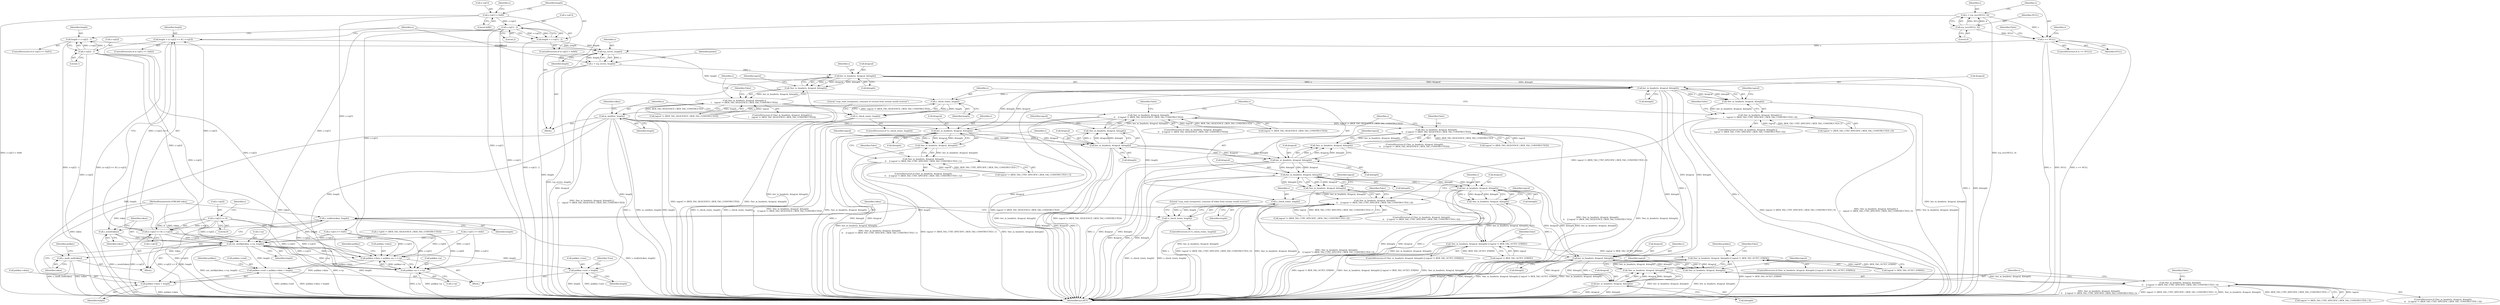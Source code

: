 digraph "0_rdesktop_4dca546d04321a610c1835010b5dad85163b65e1_2@API" {
"1000205" [label="(Call,tcp_recv(s, length))"];
"1000114" [label="(Call,s == NULL)"];
"1000108" [label="(Call,s = tcp_recv(NULL, 4))"];
"1000110" [label="(Call,tcp_recv(NULL, 4))"];
"1000149" [label="(Call,length = s->p[1] - 2)"];
"1000151" [label="(Call,s->p[1] - 2)"];
"1000142" [label="(Call,s->p[1] < 0x80)"];
"1000167" [label="(Call,length = s->p[2] - 1)"];
"1000169" [label="(Call,s->p[2] - 1)"];
"1000185" [label="(Call,length = (s->p[2] << 8) | s->p[3])"];
"1000187" [label="(Call,(s->p[2] << 8) | s->p[3])"];
"1000188" [label="(Call,s->p[2] << 8)"];
"1000203" [label="(Call,s = tcp_recv(s, length))"];
"1000215" [label="(Call,ber_in_header(s, &tagval, &length))"];
"1000214" [label="(Call,!ber_in_header(s, &tagval, &length))"];
"1000213" [label="(Call,!ber_in_header(s, &tagval, &length) ||\n\t    tagval != (BER_TAG_SEQUENCE | BER_TAG_CONSTRUCTED))"];
"1000281" [label="(Call,!ber_in_header(s, &tagval, &length)\n\t\t    || tagval != (BER_TAG_SEQUENCE | BER_TAG_CONSTRUCTED))"];
"1000297" [label="(Call,!ber_in_header(s, &tagval, &length)\n\t\t    || tagval != (BER_TAG_SEQUENCE | BER_TAG_CONSTRUCTED))"];
"1000231" [label="(Call,ber_in_header(s, &tagval, &length))"];
"1000230" [label="(Call,!ber_in_header(s, &tagval, &length))"];
"1000229" [label="(Call,!ber_in_header(s, &tagval, &length) ||\n \t    tagval != (BER_TAG_CTXT_SPECIFIC | BER_TAG_CONSTRUCTED | 0))"];
"1000313" [label="(Call,!ber_in_header(s, &tagval, &length)\n\t\t    || tagval != (BER_TAG_CTXT_SPECIFIC | BER_TAG_CONSTRUCTED | 0))"];
"1000248" [label="(Call,s_check_rem(s, length))"];
"1000247" [label="(Call,!s_check_rem(s, length))"];
"1000256" [label="(Call,in_uint8s(s, length))"];
"1000265" [label="(Call,ber_in_header(s, &tagval, &length))"];
"1000264" [label="(Call,!ber_in_header(s, &tagval, &length))"];
"1000263" [label="(Call,!ber_in_header(s, &tagval, &length)\n\t\t    || tagval != (BER_TAG_CTXT_SPECIFIC | BER_TAG_CONSTRUCTED | 1))"];
"1000283" [label="(Call,ber_in_header(s, &tagval, &length))"];
"1000282" [label="(Call,!ber_in_header(s, &tagval, &length))"];
"1000299" [label="(Call,ber_in_header(s, &tagval, &length))"];
"1000298" [label="(Call,!ber_in_header(s, &tagval, &length))"];
"1000315" [label="(Call,ber_in_header(s, &tagval, &length))"];
"1000314" [label="(Call,!ber_in_header(s, &tagval, &length))"];
"1000333" [label="(Call,ber_in_header(s, &tagval, &length))"];
"1000332" [label="(Call,!ber_in_header(s, &tagval, &length))"];
"1000331" [label="(Call,!ber_in_header(s, &tagval, &length) || tagval != BER_TAG_OCTET_STRING)"];
"1000389" [label="(Call,!ber_in_header(s, &tagval, &length) || tagval != BER_TAG_OCTET_STRING)"];
"1000346" [label="(Call,s_check_rem(s, length))"];
"1000345" [label="(Call,!s_check_rem(s, length))"];
"1000354" [label="(Call,s_realloc(token, length))"];
"1000357" [label="(Call,s_reset(token))"];
"1000359" [label="(Call,out_uint8p(token, s->p, length))"];
"1000365" [label="(Call,s_mark_end(token))"];
"1000402" [label="(Call,pubkey->data = pubkey->p = s->p)"];
"1000413" [label="(Call,pubkey->end = pubkey->data + length)"];
"1000417" [label="(Call,pubkey->data + length)"];
"1000406" [label="(Call,pubkey->p = s->p)"];
"1000422" [label="(Call,pubkey->size = length)"];
"1000373" [label="(Call,ber_in_header(s, &tagval, &length))"];
"1000372" [label="(Call,!ber_in_header(s, &tagval, &length))"];
"1000371" [label="(Call,!ber_in_header(s, &tagval, &length)\n\t\t    || tagval != (BER_TAG_CTXT_SPECIFIC | BER_TAG_CONSTRUCTED | 3))"];
"1000391" [label="(Call,ber_in_header(s, &tagval, &length))"];
"1000390" [label="(Call,!ber_in_header(s, &tagval, &length))"];
"1000123" [label="(Identifier,s)"];
"1000167" [label="(Call,length = s->p[2] - 1)"];
"1000169" [label="(Call,s->p[2] - 1)"];
"1000168" [label="(Identifier,length)"];
"1000213" [label="(Call,!ber_in_header(s, &tagval, &length) ||\n\t    tagval != (BER_TAG_SEQUENCE | BER_TAG_CONSTRUCTED))"];
"1000159" [label="(ControlStructure,if (s->p[1] == 0x81))"];
"1000141" [label="(ControlStructure,if (s->p[1] < 0x80))"];
"1000143" [label="(Call,s->p[1])"];
"1000296" [label="(ControlStructure,if (!ber_in_header(s, &tagval, &length)\n\t\t    || tagval != (BER_TAG_SEQUENCE | BER_TAG_CONSTRUCTED)))"];
"1000343" [label="(Identifier,False)"];
"1000150" [label="(Identifier,length)"];
"1000101" [label="(MethodParameterIn,STREAM token)"];
"1000340" [label="(Identifier,tagval)"];
"1000366" [label="(Identifier,token)"];
"1000311" [label="(Identifier,False)"];
"1000272" [label="(Identifier,tagval)"];
"1000404" [label="(Identifier,pubkey)"];
"1000410" [label="(Call,s->p)"];
"1000206" [label="(Identifier,s)"];
"1000187" [label="(Call,(s->p[2] << 8) | s->p[3])"];
"1000345" [label="(Call,!s_check_rem(s, length))"];
"1000110" [label="(Call,tcp_recv(NULL, 4))"];
"1000417" [label="(Call,pubkey->data + length)"];
"1000319" [label="(Call,&length)"];
"1000230" [label="(Call,!ber_in_header(s, &tagval, &length))"];
"1000212" [label="(ControlStructure,if (!ber_in_header(s, &tagval, &length) ||\n\t    tagval != (BER_TAG_SEQUENCE | BER_TAG_CONSTRUCTED)))"];
"1000185" [label="(Call,length = (s->p[2] << 8) | s->p[3])"];
"1000330" [label="(ControlStructure,if (!ber_in_header(s, &tagval, &length) || tagval != BER_TAG_OCTET_STRING))"];
"1000351" [label="(Literal,\"cssp_read_tsrequest(), consume of token from stream would overrun\")"];
"1000157" [label="(Literal,2)"];
"1000407" [label="(Call,pubkey->p)"];
"1000287" [label="(Call,&length)"];
"1000334" [label="(Identifier,s)"];
"1000371" [label="(Call,!ber_in_header(s, &tagval, &length)\n\t\t    || tagval != (BER_TAG_CTXT_SPECIFIC | BER_TAG_CONSTRUCTED | 3))"];
"1000406" [label="(Call,pubkey->p = s->p)"];
"1000348" [label="(Identifier,length)"];
"1000317" [label="(Call,&tagval)"];
"1000178" [label="(Call,s->p[1] == 0x82)"];
"1000373" [label="(Call,ber_in_header(s, &tagval, &length))"];
"1000335" [label="(Call,&tagval)"];
"1000263" [label="(Call,!ber_in_header(s, &tagval, &length)\n\t\t    || tagval != (BER_TAG_CTXT_SPECIFIC | BER_TAG_CONSTRUCTED | 1))"];
"1000207" [label="(Identifier,length)"];
"1000281" [label="(Call,!ber_in_header(s, &tagval, &length)\n\t\t    || tagval != (BER_TAG_SEQUENCE | BER_TAG_CONSTRUCTED))"];
"1000280" [label="(ControlStructure,if (!ber_in_header(s, &tagval, &length)\n\t\t    || tagval != (BER_TAG_SEQUENCE | BER_TAG_CONSTRUCTED)))"];
"1000306" [label="(Identifier,tagval)"];
"1000393" [label="(Call,&tagval)"];
"1000413" [label="(Call,pubkey->end = pubkey->data + length)"];
"1000395" [label="(Call,&length)"];
"1000391" [label="(Call,ber_in_header(s, &tagval, &length))"];
"1000221" [label="(Call,tagval != (BER_TAG_SEQUENCE | BER_TAG_CONSTRUCTED))"];
"1000298" [label="(Call,!ber_in_header(s, &tagval, &length))"];
"1000285" [label="(Call,&tagval)"];
"1000175" [label="(Literal,1)"];
"1000120" [label="(Call,s->p[0] != (BER_TAG_SEQUENCE | BER_TAG_CONSTRUCTED))"];
"1000337" [label="(Call,&length)"];
"1000357" [label="(Call,s_reset(token))"];
"1000194" [label="(Literal,8)"];
"1000163" [label="(Identifier,s)"];
"1000231" [label="(Call,ber_in_header(s, &tagval, &length))"];
"1000322" [label="(Identifier,tagval)"];
"1000426" [label="(Identifier,length)"];
"1000217" [label="(Call,&tagval)"];
"1000247" [label="(Call,!s_check_rem(s, length))"];
"1000402" [label="(Call,pubkey->data = pubkey->p = s->p)"];
"1000339" [label="(Call,tagval != BER_TAG_OCTET_STRING)"];
"1000421" [label="(Identifier,length)"];
"1000250" [label="(Identifier,length)"];
"1000354" [label="(Call,s_realloc(token, length))"];
"1000271" [label="(Call,tagval != (BER_TAG_CTXT_SPECIFIC | BER_TAG_CONSTRUCTED | 1))"];
"1000299" [label="(Call,ber_in_header(s, &tagval, &length))"];
"1000265" [label="(Call,ber_in_header(s, &tagval, &length))"];
"1000415" [label="(Identifier,pubkey)"];
"1000316" [label="(Identifier,s)"];
"1000305" [label="(Call,tagval != (BER_TAG_SEQUENCE | BER_TAG_CONSTRUCTED))"];
"1000229" [label="(Call,!ber_in_header(s, &tagval, &length) ||\n \t    tagval != (BER_TAG_CTXT_SPECIFIC | BER_TAG_CONSTRUCTED | 0))"];
"1000403" [label="(Call,pubkey->data)"];
"1000398" [label="(Identifier,tagval)"];
"1000186" [label="(Identifier,length)"];
"1000215" [label="(Call,ber_in_header(s, &tagval, &length))"];
"1000248" [label="(Call,s_check_rem(s, length))"];
"1000314" [label="(Call,!ber_in_header(s, &tagval, &length))"];
"1000108" [label="(Call,s = tcp_recv(NULL, 4))"];
"1000295" [label="(Identifier,False)"];
"1000148" [label="(Literal,0x80)"];
"1000344" [label="(ControlStructure,if (!s_check_rem(s, length)))"];
"1000232" [label="(Identifier,s)"];
"1000370" [label="(ControlStructure,if (!ber_in_header(s, &tagval, &length)\n\t\t    || tagval != (BER_TAG_CTXT_SPECIFIC | BER_TAG_CONSTRUCTED | 3)))"];
"1000266" [label="(Identifier,s)"];
"1000267" [label="(Call,&tagval)"];
"1000261" [label="(Block,)"];
"1000346" [label="(Call,s_check_rem(s, length))"];
"1000356" [label="(Identifier,length)"];
"1000269" [label="(Call,&length)"];
"1000233" [label="(Call,&tagval)"];
"1000103" [label="(Block,)"];
"1000151" [label="(Call,s->p[1] - 2)"];
"1000237" [label="(Call,tagval != (BER_TAG_CTXT_SPECIFIC | BER_TAG_CONSTRUCTED | 0))"];
"1000423" [label="(Call,pubkey->size)"];
"1000118" [label="(Identifier,False)"];
"1000189" [label="(Call,s->p[2])"];
"1000377" [label="(Call,&length)"];
"1000374" [label="(Identifier,s)"];
"1000262" [label="(ControlStructure,if (!ber_in_header(s, &tagval, &length)\n\t\t    || tagval != (BER_TAG_CTXT_SPECIFIC | BER_TAG_CONSTRUCTED | 1)))"];
"1000257" [label="(Identifier,s)"];
"1000303" [label="(Call,&length)"];
"1000333" [label="(Call,ber_in_header(s, &tagval, &length))"];
"1000392" [label="(Identifier,s)"];
"1000418" [label="(Call,pubkey->data)"];
"1000114" [label="(Call,s == NULL)"];
"1000209" [label="(Identifier,packet)"];
"1000359" [label="(Call,out_uint8p(token, s->p, length))"];
"1000109" [label="(Identifier,s)"];
"1000113" [label="(ControlStructure,if (s == NULL))"];
"1000177" [label="(ControlStructure,if (s->p[1] == 0x82))"];
"1000390" [label="(Call,!ber_in_header(s, &tagval, &length))"];
"1000365" [label="(Call,s_mark_end(token))"];
"1000347" [label="(Identifier,s)"];
"1000379" [label="(Call,tagval != (BER_TAG_CTXT_SPECIFIC | BER_TAG_CONSTRUCTED | 3))"];
"1000246" [label="(ControlStructure,if (!s_check_rem(s, length)))"];
"1000422" [label="(Call,pubkey->size = length)"];
"1000372" [label="(Call,!ber_in_header(s, &tagval, &length))"];
"1000388" [label="(ControlStructure,if (!ber_in_header(s, &tagval, &length) || tagval != BER_TAG_OCTET_STRING))"];
"1000253" [label="(Literal,\"cssp_read_tsrequest(), consume of version from stream would overrun\")"];
"1000238" [label="(Identifier,tagval)"];
"1000170" [label="(Call,s->p[2])"];
"1000290" [label="(Identifier,tagval)"];
"1000429" [label="(MethodReturn,RET)"];
"1000264" [label="(Call,!ber_in_header(s, &tagval, &length))"];
"1000297" [label="(Call,!ber_in_header(s, &tagval, &length)\n\t\t    || tagval != (BER_TAG_SEQUENCE | BER_TAG_CONSTRUCTED))"];
"1000112" [label="(Literal,4)"];
"1000205" [label="(Call,tcp_recv(s, length))"];
"1000116" [label="(Identifier,NULL)"];
"1000380" [label="(Identifier,tagval)"];
"1000360" [label="(Identifier,token)"];
"1000204" [label="(Identifier,s)"];
"1000361" [label="(Call,s->p)"];
"1000249" [label="(Identifier,s)"];
"1000235" [label="(Call,&length)"];
"1000401" [label="(Identifier,False)"];
"1000289" [label="(Call,tagval != (BER_TAG_SEQUENCE | BER_TAG_CONSTRUCTED))"];
"1000389" [label="(Call,!ber_in_header(s, &tagval, &length) || tagval != BER_TAG_OCTET_STRING)"];
"1000315" [label="(Call,ber_in_header(s, &tagval, &length))"];
"1000284" [label="(Identifier,s)"];
"1000256" [label="(Call,in_uint8s(s, length))"];
"1000111" [label="(Identifier,NULL)"];
"1000301" [label="(Call,&tagval)"];
"1000203" [label="(Call,s = tcp_recv(s, length))"];
"1000219" [label="(Call,&length)"];
"1000283" [label="(Call,ber_in_header(s, &tagval, &length))"];
"1000332" [label="(Call,!ber_in_header(s, &tagval, &length))"];
"1000375" [label="(Call,&tagval)"];
"1000369" [label="(Block,)"];
"1000152" [label="(Call,s->p[1])"];
"1000214" [label="(Call,!ber_in_header(s, &tagval, &length))"];
"1000313" [label="(Call,!ber_in_header(s, &tagval, &length)\n\t\t    || tagval != (BER_TAG_CTXT_SPECIFIC | BER_TAG_CONSTRUCTED | 0))"];
"1000364" [label="(Identifier,length)"];
"1000115" [label="(Identifier,s)"];
"1000368" [label="(Identifier,pubkey)"];
"1000321" [label="(Call,tagval != (BER_TAG_CTXT_SPECIFIC | BER_TAG_CONSTRUCTED | 0))"];
"1000160" [label="(Call,s->p[1] == 0x81)"];
"1000195" [label="(Call,s->p[3])"];
"1000279" [label="(Identifier,False)"];
"1000358" [label="(Identifier,token)"];
"1000329" [label="(Identifier,False)"];
"1000188" [label="(Call,s->p[2] << 8)"];
"1000397" [label="(Call,tagval != BER_TAG_OCTET_STRING)"];
"1000414" [label="(Call,pubkey->end)"];
"1000222" [label="(Identifier,tagval)"];
"1000355" [label="(Identifier,token)"];
"1000282" [label="(Call,!ber_in_header(s, &tagval, &length))"];
"1000428" [label="(Identifier,True)"];
"1000228" [label="(ControlStructure,if (!ber_in_header(s, &tagval, &length) ||\n \t    tagval != (BER_TAG_CTXT_SPECIFIC | BER_TAG_CONSTRUCTED | 0)))"];
"1000258" [label="(Identifier,length)"];
"1000149" [label="(Call,length = s->p[1] - 2)"];
"1000331" [label="(Call,!ber_in_header(s, &tagval, &length) || tagval != BER_TAG_OCTET_STRING)"];
"1000387" [label="(Identifier,False)"];
"1000245" [label="(Identifier,False)"];
"1000142" [label="(Call,s->p[1] < 0x80)"];
"1000312" [label="(ControlStructure,if (!ber_in_header(s, &tagval, &length)\n\t\t    || tagval != (BER_TAG_CTXT_SPECIFIC | BER_TAG_CONSTRUCTED | 0)))"];
"1000300" [label="(Identifier,s)"];
"1000260" [label="(Identifier,token)"];
"1000424" [label="(Identifier,pubkey)"];
"1000197" [label="(Identifier,s)"];
"1000227" [label="(Identifier,False)"];
"1000216" [label="(Identifier,s)"];
"1000205" -> "1000203"  [label="AST: "];
"1000205" -> "1000207"  [label="CFG: "];
"1000206" -> "1000205"  [label="AST: "];
"1000207" -> "1000205"  [label="AST: "];
"1000203" -> "1000205"  [label="CFG: "];
"1000205" -> "1000429"  [label="DDG: length"];
"1000205" -> "1000203"  [label="DDG: s"];
"1000205" -> "1000203"  [label="DDG: length"];
"1000114" -> "1000205"  [label="DDG: s"];
"1000149" -> "1000205"  [label="DDG: length"];
"1000167" -> "1000205"  [label="DDG: length"];
"1000185" -> "1000205"  [label="DDG: length"];
"1000205" -> "1000248"  [label="DDG: length"];
"1000114" -> "1000113"  [label="AST: "];
"1000114" -> "1000116"  [label="CFG: "];
"1000115" -> "1000114"  [label="AST: "];
"1000116" -> "1000114"  [label="AST: "];
"1000118" -> "1000114"  [label="CFG: "];
"1000123" -> "1000114"  [label="CFG: "];
"1000114" -> "1000429"  [label="DDG: s == NULL"];
"1000114" -> "1000429"  [label="DDG: s"];
"1000114" -> "1000429"  [label="DDG: NULL"];
"1000108" -> "1000114"  [label="DDG: s"];
"1000110" -> "1000114"  [label="DDG: NULL"];
"1000108" -> "1000103"  [label="AST: "];
"1000108" -> "1000110"  [label="CFG: "];
"1000109" -> "1000108"  [label="AST: "];
"1000110" -> "1000108"  [label="AST: "];
"1000115" -> "1000108"  [label="CFG: "];
"1000108" -> "1000429"  [label="DDG: tcp_recv(NULL, 4)"];
"1000110" -> "1000108"  [label="DDG: NULL"];
"1000110" -> "1000108"  [label="DDG: 4"];
"1000110" -> "1000112"  [label="CFG: "];
"1000111" -> "1000110"  [label="AST: "];
"1000112" -> "1000110"  [label="AST: "];
"1000149" -> "1000141"  [label="AST: "];
"1000149" -> "1000151"  [label="CFG: "];
"1000150" -> "1000149"  [label="AST: "];
"1000151" -> "1000149"  [label="AST: "];
"1000204" -> "1000149"  [label="CFG: "];
"1000149" -> "1000429"  [label="DDG: s->p[1] - 2"];
"1000151" -> "1000149"  [label="DDG: s->p[1]"];
"1000151" -> "1000149"  [label="DDG: 2"];
"1000151" -> "1000157"  [label="CFG: "];
"1000152" -> "1000151"  [label="AST: "];
"1000157" -> "1000151"  [label="AST: "];
"1000151" -> "1000429"  [label="DDG: s->p[1]"];
"1000142" -> "1000151"  [label="DDG: s->p[1]"];
"1000151" -> "1000359"  [label="DDG: s->p[1]"];
"1000151" -> "1000402"  [label="DDG: s->p[1]"];
"1000151" -> "1000406"  [label="DDG: s->p[1]"];
"1000142" -> "1000141"  [label="AST: "];
"1000142" -> "1000148"  [label="CFG: "];
"1000143" -> "1000142"  [label="AST: "];
"1000148" -> "1000142"  [label="AST: "];
"1000150" -> "1000142"  [label="CFG: "];
"1000163" -> "1000142"  [label="CFG: "];
"1000142" -> "1000429"  [label="DDG: s->p[1] < 0x80"];
"1000142" -> "1000160"  [label="DDG: s->p[1]"];
"1000167" -> "1000159"  [label="AST: "];
"1000167" -> "1000169"  [label="CFG: "];
"1000168" -> "1000167"  [label="AST: "];
"1000169" -> "1000167"  [label="AST: "];
"1000204" -> "1000167"  [label="CFG: "];
"1000167" -> "1000429"  [label="DDG: s->p[2] - 1"];
"1000169" -> "1000167"  [label="DDG: s->p[2]"];
"1000169" -> "1000167"  [label="DDG: 1"];
"1000169" -> "1000175"  [label="CFG: "];
"1000170" -> "1000169"  [label="AST: "];
"1000175" -> "1000169"  [label="AST: "];
"1000169" -> "1000429"  [label="DDG: s->p[2]"];
"1000169" -> "1000359"  [label="DDG: s->p[2]"];
"1000169" -> "1000402"  [label="DDG: s->p[2]"];
"1000169" -> "1000406"  [label="DDG: s->p[2]"];
"1000185" -> "1000177"  [label="AST: "];
"1000185" -> "1000187"  [label="CFG: "];
"1000186" -> "1000185"  [label="AST: "];
"1000187" -> "1000185"  [label="AST: "];
"1000204" -> "1000185"  [label="CFG: "];
"1000185" -> "1000429"  [label="DDG: (s->p[2] << 8) | s->p[3]"];
"1000187" -> "1000185"  [label="DDG: s->p[2] << 8"];
"1000187" -> "1000185"  [label="DDG: s->p[3]"];
"1000187" -> "1000195"  [label="CFG: "];
"1000188" -> "1000187"  [label="AST: "];
"1000195" -> "1000187"  [label="AST: "];
"1000187" -> "1000429"  [label="DDG: s->p[2] << 8"];
"1000187" -> "1000429"  [label="DDG: s->p[3]"];
"1000188" -> "1000187"  [label="DDG: s->p[2]"];
"1000188" -> "1000187"  [label="DDG: 8"];
"1000187" -> "1000359"  [label="DDG: s->p[3]"];
"1000187" -> "1000402"  [label="DDG: s->p[3]"];
"1000187" -> "1000406"  [label="DDG: s->p[3]"];
"1000188" -> "1000194"  [label="CFG: "];
"1000189" -> "1000188"  [label="AST: "];
"1000194" -> "1000188"  [label="AST: "];
"1000197" -> "1000188"  [label="CFG: "];
"1000188" -> "1000429"  [label="DDG: s->p[2]"];
"1000188" -> "1000359"  [label="DDG: s->p[2]"];
"1000188" -> "1000402"  [label="DDG: s->p[2]"];
"1000188" -> "1000406"  [label="DDG: s->p[2]"];
"1000203" -> "1000103"  [label="AST: "];
"1000204" -> "1000203"  [label="AST: "];
"1000209" -> "1000203"  [label="CFG: "];
"1000203" -> "1000429"  [label="DDG: tcp_recv(s, length)"];
"1000203" -> "1000215"  [label="DDG: s"];
"1000215" -> "1000214"  [label="AST: "];
"1000215" -> "1000219"  [label="CFG: "];
"1000216" -> "1000215"  [label="AST: "];
"1000217" -> "1000215"  [label="AST: "];
"1000219" -> "1000215"  [label="AST: "];
"1000214" -> "1000215"  [label="CFG: "];
"1000215" -> "1000429"  [label="DDG: s"];
"1000215" -> "1000429"  [label="DDG: &length"];
"1000215" -> "1000429"  [label="DDG: &tagval"];
"1000215" -> "1000214"  [label="DDG: s"];
"1000215" -> "1000214"  [label="DDG: &tagval"];
"1000215" -> "1000214"  [label="DDG: &length"];
"1000215" -> "1000231"  [label="DDG: s"];
"1000215" -> "1000231"  [label="DDG: &tagval"];
"1000215" -> "1000231"  [label="DDG: &length"];
"1000214" -> "1000213"  [label="AST: "];
"1000222" -> "1000214"  [label="CFG: "];
"1000213" -> "1000214"  [label="CFG: "];
"1000214" -> "1000429"  [label="DDG: ber_in_header(s, &tagval, &length)"];
"1000214" -> "1000213"  [label="DDG: ber_in_header(s, &tagval, &length)"];
"1000213" -> "1000212"  [label="AST: "];
"1000213" -> "1000221"  [label="CFG: "];
"1000221" -> "1000213"  [label="AST: "];
"1000227" -> "1000213"  [label="CFG: "];
"1000232" -> "1000213"  [label="CFG: "];
"1000213" -> "1000429"  [label="DDG: tagval != (BER_TAG_SEQUENCE | BER_TAG_CONSTRUCTED)"];
"1000213" -> "1000429"  [label="DDG: !ber_in_header(s, &tagval, &length)"];
"1000213" -> "1000429"  [label="DDG: !ber_in_header(s, &tagval, &length) ||\n\t    tagval != (BER_TAG_SEQUENCE | BER_TAG_CONSTRUCTED)"];
"1000221" -> "1000213"  [label="DDG: tagval"];
"1000221" -> "1000213"  [label="DDG: BER_TAG_SEQUENCE | BER_TAG_CONSTRUCTED"];
"1000213" -> "1000281"  [label="DDG: tagval != (BER_TAG_SEQUENCE | BER_TAG_CONSTRUCTED)"];
"1000281" -> "1000280"  [label="AST: "];
"1000281" -> "1000282"  [label="CFG: "];
"1000281" -> "1000289"  [label="CFG: "];
"1000282" -> "1000281"  [label="AST: "];
"1000289" -> "1000281"  [label="AST: "];
"1000295" -> "1000281"  [label="CFG: "];
"1000300" -> "1000281"  [label="CFG: "];
"1000281" -> "1000429"  [label="DDG: !ber_in_header(s, &tagval, &length)"];
"1000281" -> "1000429"  [label="DDG: tagval != (BER_TAG_SEQUENCE | BER_TAG_CONSTRUCTED)"];
"1000281" -> "1000429"  [label="DDG: !ber_in_header(s, &tagval, &length)\n\t\t    || tagval != (BER_TAG_SEQUENCE | BER_TAG_CONSTRUCTED)"];
"1000282" -> "1000281"  [label="DDG: ber_in_header(s, &tagval, &length)"];
"1000289" -> "1000281"  [label="DDG: tagval"];
"1000289" -> "1000281"  [label="DDG: BER_TAG_SEQUENCE | BER_TAG_CONSTRUCTED"];
"1000281" -> "1000297"  [label="DDG: tagval != (BER_TAG_SEQUENCE | BER_TAG_CONSTRUCTED)"];
"1000297" -> "1000296"  [label="AST: "];
"1000297" -> "1000298"  [label="CFG: "];
"1000297" -> "1000305"  [label="CFG: "];
"1000298" -> "1000297"  [label="AST: "];
"1000305" -> "1000297"  [label="AST: "];
"1000311" -> "1000297"  [label="CFG: "];
"1000316" -> "1000297"  [label="CFG: "];
"1000297" -> "1000429"  [label="DDG: !ber_in_header(s, &tagval, &length)\n\t\t    || tagval != (BER_TAG_SEQUENCE | BER_TAG_CONSTRUCTED)"];
"1000297" -> "1000429"  [label="DDG: !ber_in_header(s, &tagval, &length)"];
"1000297" -> "1000429"  [label="DDG: tagval != (BER_TAG_SEQUENCE | BER_TAG_CONSTRUCTED)"];
"1000298" -> "1000297"  [label="DDG: ber_in_header(s, &tagval, &length)"];
"1000305" -> "1000297"  [label="DDG: tagval"];
"1000305" -> "1000297"  [label="DDG: BER_TAG_SEQUENCE | BER_TAG_CONSTRUCTED"];
"1000231" -> "1000230"  [label="AST: "];
"1000231" -> "1000235"  [label="CFG: "];
"1000232" -> "1000231"  [label="AST: "];
"1000233" -> "1000231"  [label="AST: "];
"1000235" -> "1000231"  [label="AST: "];
"1000230" -> "1000231"  [label="CFG: "];
"1000231" -> "1000429"  [label="DDG: &tagval"];
"1000231" -> "1000429"  [label="DDG: &length"];
"1000231" -> "1000429"  [label="DDG: s"];
"1000231" -> "1000230"  [label="DDG: s"];
"1000231" -> "1000230"  [label="DDG: &tagval"];
"1000231" -> "1000230"  [label="DDG: &length"];
"1000231" -> "1000248"  [label="DDG: s"];
"1000231" -> "1000265"  [label="DDG: &tagval"];
"1000231" -> "1000265"  [label="DDG: &length"];
"1000231" -> "1000373"  [label="DDG: &tagval"];
"1000231" -> "1000373"  [label="DDG: &length"];
"1000230" -> "1000229"  [label="AST: "];
"1000238" -> "1000230"  [label="CFG: "];
"1000229" -> "1000230"  [label="CFG: "];
"1000230" -> "1000429"  [label="DDG: ber_in_header(s, &tagval, &length)"];
"1000230" -> "1000229"  [label="DDG: ber_in_header(s, &tagval, &length)"];
"1000229" -> "1000228"  [label="AST: "];
"1000229" -> "1000237"  [label="CFG: "];
"1000237" -> "1000229"  [label="AST: "];
"1000245" -> "1000229"  [label="CFG: "];
"1000249" -> "1000229"  [label="CFG: "];
"1000229" -> "1000429"  [label="DDG: tagval != (BER_TAG_CTXT_SPECIFIC | BER_TAG_CONSTRUCTED | 0)"];
"1000229" -> "1000429"  [label="DDG: !ber_in_header(s, &tagval, &length) ||\n \t    tagval != (BER_TAG_CTXT_SPECIFIC | BER_TAG_CONSTRUCTED | 0)"];
"1000229" -> "1000429"  [label="DDG: !ber_in_header(s, &tagval, &length)"];
"1000237" -> "1000229"  [label="DDG: tagval"];
"1000237" -> "1000229"  [label="DDG: BER_TAG_CTXT_SPECIFIC | BER_TAG_CONSTRUCTED | 0"];
"1000229" -> "1000313"  [label="DDG: tagval != (BER_TAG_CTXT_SPECIFIC | BER_TAG_CONSTRUCTED | 0)"];
"1000313" -> "1000312"  [label="AST: "];
"1000313" -> "1000314"  [label="CFG: "];
"1000313" -> "1000321"  [label="CFG: "];
"1000314" -> "1000313"  [label="AST: "];
"1000321" -> "1000313"  [label="AST: "];
"1000329" -> "1000313"  [label="CFG: "];
"1000334" -> "1000313"  [label="CFG: "];
"1000313" -> "1000429"  [label="DDG: !ber_in_header(s, &tagval, &length)\n\t\t    || tagval != (BER_TAG_CTXT_SPECIFIC | BER_TAG_CONSTRUCTED | 0)"];
"1000313" -> "1000429"  [label="DDG: tagval != (BER_TAG_CTXT_SPECIFIC | BER_TAG_CONSTRUCTED | 0)"];
"1000313" -> "1000429"  [label="DDG: !ber_in_header(s, &tagval, &length)"];
"1000314" -> "1000313"  [label="DDG: ber_in_header(s, &tagval, &length)"];
"1000321" -> "1000313"  [label="DDG: tagval"];
"1000321" -> "1000313"  [label="DDG: BER_TAG_CTXT_SPECIFIC | BER_TAG_CONSTRUCTED | 0"];
"1000248" -> "1000247"  [label="AST: "];
"1000248" -> "1000250"  [label="CFG: "];
"1000249" -> "1000248"  [label="AST: "];
"1000250" -> "1000248"  [label="AST: "];
"1000247" -> "1000248"  [label="CFG: "];
"1000248" -> "1000247"  [label="DDG: s"];
"1000248" -> "1000247"  [label="DDG: length"];
"1000248" -> "1000256"  [label="DDG: s"];
"1000248" -> "1000256"  [label="DDG: length"];
"1000247" -> "1000246"  [label="AST: "];
"1000253" -> "1000247"  [label="CFG: "];
"1000257" -> "1000247"  [label="CFG: "];
"1000247" -> "1000429"  [label="DDG: s_check_rem(s, length)"];
"1000247" -> "1000429"  [label="DDG: !s_check_rem(s, length)"];
"1000256" -> "1000103"  [label="AST: "];
"1000256" -> "1000258"  [label="CFG: "];
"1000257" -> "1000256"  [label="AST: "];
"1000258" -> "1000256"  [label="AST: "];
"1000260" -> "1000256"  [label="CFG: "];
"1000256" -> "1000429"  [label="DDG: length"];
"1000256" -> "1000429"  [label="DDG: s"];
"1000256" -> "1000429"  [label="DDG: in_uint8s(s, length)"];
"1000256" -> "1000265"  [label="DDG: s"];
"1000256" -> "1000346"  [label="DDG: length"];
"1000256" -> "1000373"  [label="DDG: s"];
"1000256" -> "1000413"  [label="DDG: length"];
"1000256" -> "1000417"  [label="DDG: length"];
"1000256" -> "1000422"  [label="DDG: length"];
"1000265" -> "1000264"  [label="AST: "];
"1000265" -> "1000269"  [label="CFG: "];
"1000266" -> "1000265"  [label="AST: "];
"1000267" -> "1000265"  [label="AST: "];
"1000269" -> "1000265"  [label="AST: "];
"1000264" -> "1000265"  [label="CFG: "];
"1000265" -> "1000429"  [label="DDG: &length"];
"1000265" -> "1000429"  [label="DDG: &tagval"];
"1000265" -> "1000429"  [label="DDG: s"];
"1000265" -> "1000264"  [label="DDG: s"];
"1000265" -> "1000264"  [label="DDG: &tagval"];
"1000265" -> "1000264"  [label="DDG: &length"];
"1000265" -> "1000283"  [label="DDG: s"];
"1000265" -> "1000283"  [label="DDG: &tagval"];
"1000265" -> "1000283"  [label="DDG: &length"];
"1000264" -> "1000263"  [label="AST: "];
"1000272" -> "1000264"  [label="CFG: "];
"1000263" -> "1000264"  [label="CFG: "];
"1000264" -> "1000429"  [label="DDG: ber_in_header(s, &tagval, &length)"];
"1000264" -> "1000263"  [label="DDG: ber_in_header(s, &tagval, &length)"];
"1000263" -> "1000262"  [label="AST: "];
"1000263" -> "1000271"  [label="CFG: "];
"1000271" -> "1000263"  [label="AST: "];
"1000279" -> "1000263"  [label="CFG: "];
"1000284" -> "1000263"  [label="CFG: "];
"1000263" -> "1000429"  [label="DDG: !ber_in_header(s, &tagval, &length)\n\t\t    || tagval != (BER_TAG_CTXT_SPECIFIC | BER_TAG_CONSTRUCTED | 1)"];
"1000263" -> "1000429"  [label="DDG: !ber_in_header(s, &tagval, &length)"];
"1000263" -> "1000429"  [label="DDG: tagval != (BER_TAG_CTXT_SPECIFIC | BER_TAG_CONSTRUCTED | 1)"];
"1000271" -> "1000263"  [label="DDG: tagval"];
"1000271" -> "1000263"  [label="DDG: BER_TAG_CTXT_SPECIFIC | BER_TAG_CONSTRUCTED | 1"];
"1000283" -> "1000282"  [label="AST: "];
"1000283" -> "1000287"  [label="CFG: "];
"1000284" -> "1000283"  [label="AST: "];
"1000285" -> "1000283"  [label="AST: "];
"1000287" -> "1000283"  [label="AST: "];
"1000282" -> "1000283"  [label="CFG: "];
"1000283" -> "1000429"  [label="DDG: &tagval"];
"1000283" -> "1000429"  [label="DDG: s"];
"1000283" -> "1000429"  [label="DDG: &length"];
"1000283" -> "1000282"  [label="DDG: s"];
"1000283" -> "1000282"  [label="DDG: &tagval"];
"1000283" -> "1000282"  [label="DDG: &length"];
"1000283" -> "1000299"  [label="DDG: s"];
"1000283" -> "1000299"  [label="DDG: &tagval"];
"1000283" -> "1000299"  [label="DDG: &length"];
"1000290" -> "1000282"  [label="CFG: "];
"1000282" -> "1000429"  [label="DDG: ber_in_header(s, &tagval, &length)"];
"1000299" -> "1000298"  [label="AST: "];
"1000299" -> "1000303"  [label="CFG: "];
"1000300" -> "1000299"  [label="AST: "];
"1000301" -> "1000299"  [label="AST: "];
"1000303" -> "1000299"  [label="AST: "];
"1000298" -> "1000299"  [label="CFG: "];
"1000299" -> "1000429"  [label="DDG: &length"];
"1000299" -> "1000429"  [label="DDG: &tagval"];
"1000299" -> "1000429"  [label="DDG: s"];
"1000299" -> "1000298"  [label="DDG: s"];
"1000299" -> "1000298"  [label="DDG: &tagval"];
"1000299" -> "1000298"  [label="DDG: &length"];
"1000299" -> "1000315"  [label="DDG: s"];
"1000299" -> "1000315"  [label="DDG: &tagval"];
"1000299" -> "1000315"  [label="DDG: &length"];
"1000306" -> "1000298"  [label="CFG: "];
"1000298" -> "1000429"  [label="DDG: ber_in_header(s, &tagval, &length)"];
"1000315" -> "1000314"  [label="AST: "];
"1000315" -> "1000319"  [label="CFG: "];
"1000316" -> "1000315"  [label="AST: "];
"1000317" -> "1000315"  [label="AST: "];
"1000319" -> "1000315"  [label="AST: "];
"1000314" -> "1000315"  [label="CFG: "];
"1000315" -> "1000429"  [label="DDG: s"];
"1000315" -> "1000429"  [label="DDG: &length"];
"1000315" -> "1000429"  [label="DDG: &tagval"];
"1000315" -> "1000314"  [label="DDG: s"];
"1000315" -> "1000314"  [label="DDG: &tagval"];
"1000315" -> "1000314"  [label="DDG: &length"];
"1000315" -> "1000333"  [label="DDG: s"];
"1000315" -> "1000333"  [label="DDG: &tagval"];
"1000315" -> "1000333"  [label="DDG: &length"];
"1000322" -> "1000314"  [label="CFG: "];
"1000314" -> "1000429"  [label="DDG: ber_in_header(s, &tagval, &length)"];
"1000333" -> "1000332"  [label="AST: "];
"1000333" -> "1000337"  [label="CFG: "];
"1000334" -> "1000333"  [label="AST: "];
"1000335" -> "1000333"  [label="AST: "];
"1000337" -> "1000333"  [label="AST: "];
"1000332" -> "1000333"  [label="CFG: "];
"1000333" -> "1000429"  [label="DDG: s"];
"1000333" -> "1000429"  [label="DDG: &length"];
"1000333" -> "1000429"  [label="DDG: &tagval"];
"1000333" -> "1000332"  [label="DDG: s"];
"1000333" -> "1000332"  [label="DDG: &tagval"];
"1000333" -> "1000332"  [label="DDG: &length"];
"1000333" -> "1000346"  [label="DDG: s"];
"1000333" -> "1000373"  [label="DDG: &tagval"];
"1000333" -> "1000373"  [label="DDG: &length"];
"1000332" -> "1000331"  [label="AST: "];
"1000340" -> "1000332"  [label="CFG: "];
"1000331" -> "1000332"  [label="CFG: "];
"1000332" -> "1000429"  [label="DDG: ber_in_header(s, &tagval, &length)"];
"1000332" -> "1000331"  [label="DDG: ber_in_header(s, &tagval, &length)"];
"1000331" -> "1000330"  [label="AST: "];
"1000331" -> "1000339"  [label="CFG: "];
"1000339" -> "1000331"  [label="AST: "];
"1000343" -> "1000331"  [label="CFG: "];
"1000347" -> "1000331"  [label="CFG: "];
"1000331" -> "1000429"  [label="DDG: tagval != BER_TAG_OCTET_STRING"];
"1000331" -> "1000429"  [label="DDG: !ber_in_header(s, &tagval, &length) || tagval != BER_TAG_OCTET_STRING"];
"1000331" -> "1000429"  [label="DDG: !ber_in_header(s, &tagval, &length)"];
"1000339" -> "1000331"  [label="DDG: tagval"];
"1000339" -> "1000331"  [label="DDG: BER_TAG_OCTET_STRING"];
"1000331" -> "1000389"  [label="DDG: tagval != BER_TAG_OCTET_STRING"];
"1000389" -> "1000388"  [label="AST: "];
"1000389" -> "1000390"  [label="CFG: "];
"1000389" -> "1000397"  [label="CFG: "];
"1000390" -> "1000389"  [label="AST: "];
"1000397" -> "1000389"  [label="AST: "];
"1000401" -> "1000389"  [label="CFG: "];
"1000404" -> "1000389"  [label="CFG: "];
"1000389" -> "1000429"  [label="DDG: tagval != BER_TAG_OCTET_STRING"];
"1000389" -> "1000429"  [label="DDG: !ber_in_header(s, &tagval, &length) || tagval != BER_TAG_OCTET_STRING"];
"1000389" -> "1000429"  [label="DDG: !ber_in_header(s, &tagval, &length)"];
"1000390" -> "1000389"  [label="DDG: ber_in_header(s, &tagval, &length)"];
"1000397" -> "1000389"  [label="DDG: tagval"];
"1000397" -> "1000389"  [label="DDG: BER_TAG_OCTET_STRING"];
"1000346" -> "1000345"  [label="AST: "];
"1000346" -> "1000348"  [label="CFG: "];
"1000347" -> "1000346"  [label="AST: "];
"1000348" -> "1000346"  [label="AST: "];
"1000345" -> "1000346"  [label="CFG: "];
"1000346" -> "1000429"  [label="DDG: s"];
"1000346" -> "1000345"  [label="DDG: s"];
"1000346" -> "1000345"  [label="DDG: length"];
"1000346" -> "1000354"  [label="DDG: length"];
"1000346" -> "1000373"  [label="DDG: s"];
"1000345" -> "1000344"  [label="AST: "];
"1000351" -> "1000345"  [label="CFG: "];
"1000355" -> "1000345"  [label="CFG: "];
"1000345" -> "1000429"  [label="DDG: s_check_rem(s, length)"];
"1000345" -> "1000429"  [label="DDG: !s_check_rem(s, length)"];
"1000354" -> "1000261"  [label="AST: "];
"1000354" -> "1000356"  [label="CFG: "];
"1000355" -> "1000354"  [label="AST: "];
"1000356" -> "1000354"  [label="AST: "];
"1000358" -> "1000354"  [label="CFG: "];
"1000354" -> "1000429"  [label="DDG: s_realloc(token, length)"];
"1000101" -> "1000354"  [label="DDG: token"];
"1000354" -> "1000357"  [label="DDG: token"];
"1000354" -> "1000359"  [label="DDG: length"];
"1000357" -> "1000261"  [label="AST: "];
"1000357" -> "1000358"  [label="CFG: "];
"1000358" -> "1000357"  [label="AST: "];
"1000360" -> "1000357"  [label="CFG: "];
"1000357" -> "1000429"  [label="DDG: s_reset(token)"];
"1000101" -> "1000357"  [label="DDG: token"];
"1000357" -> "1000359"  [label="DDG: token"];
"1000359" -> "1000261"  [label="AST: "];
"1000359" -> "1000364"  [label="CFG: "];
"1000360" -> "1000359"  [label="AST: "];
"1000361" -> "1000359"  [label="AST: "];
"1000364" -> "1000359"  [label="AST: "];
"1000366" -> "1000359"  [label="CFG: "];
"1000359" -> "1000429"  [label="DDG: s->p"];
"1000359" -> "1000429"  [label="DDG: length"];
"1000359" -> "1000429"  [label="DDG: out_uint8p(token, s->p, length)"];
"1000101" -> "1000359"  [label="DDG: token"];
"1000178" -> "1000359"  [label="DDG: s->p[1]"];
"1000120" -> "1000359"  [label="DDG: s->p[0]"];
"1000160" -> "1000359"  [label="DDG: s->p[1]"];
"1000359" -> "1000365"  [label="DDG: token"];
"1000359" -> "1000402"  [label="DDG: s->p"];
"1000359" -> "1000406"  [label="DDG: s->p"];
"1000359" -> "1000413"  [label="DDG: length"];
"1000359" -> "1000417"  [label="DDG: length"];
"1000359" -> "1000422"  [label="DDG: length"];
"1000365" -> "1000261"  [label="AST: "];
"1000365" -> "1000366"  [label="CFG: "];
"1000366" -> "1000365"  [label="AST: "];
"1000368" -> "1000365"  [label="CFG: "];
"1000365" -> "1000429"  [label="DDG: s_mark_end(token)"];
"1000365" -> "1000429"  [label="DDG: token"];
"1000101" -> "1000365"  [label="DDG: token"];
"1000402" -> "1000369"  [label="AST: "];
"1000402" -> "1000406"  [label="CFG: "];
"1000403" -> "1000402"  [label="AST: "];
"1000406" -> "1000402"  [label="AST: "];
"1000415" -> "1000402"  [label="CFG: "];
"1000406" -> "1000402"  [label="DDG: pubkey->p"];
"1000178" -> "1000402"  [label="DDG: s->p[1]"];
"1000120" -> "1000402"  [label="DDG: s->p[0]"];
"1000160" -> "1000402"  [label="DDG: s->p[1]"];
"1000402" -> "1000413"  [label="DDG: pubkey->data"];
"1000402" -> "1000417"  [label="DDG: pubkey->data"];
"1000413" -> "1000369"  [label="AST: "];
"1000413" -> "1000417"  [label="CFG: "];
"1000414" -> "1000413"  [label="AST: "];
"1000417" -> "1000413"  [label="AST: "];
"1000424" -> "1000413"  [label="CFG: "];
"1000413" -> "1000429"  [label="DDG: pubkey->end"];
"1000413" -> "1000429"  [label="DDG: pubkey->data + length"];
"1000417" -> "1000421"  [label="CFG: "];
"1000418" -> "1000417"  [label="AST: "];
"1000421" -> "1000417"  [label="AST: "];
"1000417" -> "1000429"  [label="DDG: pubkey->data"];
"1000406" -> "1000410"  [label="CFG: "];
"1000407" -> "1000406"  [label="AST: "];
"1000410" -> "1000406"  [label="AST: "];
"1000406" -> "1000429"  [label="DDG: pubkey->p"];
"1000406" -> "1000429"  [label="DDG: s->p"];
"1000178" -> "1000406"  [label="DDG: s->p[1]"];
"1000120" -> "1000406"  [label="DDG: s->p[0]"];
"1000160" -> "1000406"  [label="DDG: s->p[1]"];
"1000422" -> "1000369"  [label="AST: "];
"1000422" -> "1000426"  [label="CFG: "];
"1000423" -> "1000422"  [label="AST: "];
"1000426" -> "1000422"  [label="AST: "];
"1000428" -> "1000422"  [label="CFG: "];
"1000422" -> "1000429"  [label="DDG: length"];
"1000422" -> "1000429"  [label="DDG: pubkey->size"];
"1000373" -> "1000372"  [label="AST: "];
"1000373" -> "1000377"  [label="CFG: "];
"1000374" -> "1000373"  [label="AST: "];
"1000375" -> "1000373"  [label="AST: "];
"1000377" -> "1000373"  [label="AST: "];
"1000372" -> "1000373"  [label="CFG: "];
"1000373" -> "1000429"  [label="DDG: &length"];
"1000373" -> "1000429"  [label="DDG: &tagval"];
"1000373" -> "1000429"  [label="DDG: s"];
"1000373" -> "1000372"  [label="DDG: s"];
"1000373" -> "1000372"  [label="DDG: &tagval"];
"1000373" -> "1000372"  [label="DDG: &length"];
"1000373" -> "1000391"  [label="DDG: s"];
"1000373" -> "1000391"  [label="DDG: &tagval"];
"1000373" -> "1000391"  [label="DDG: &length"];
"1000372" -> "1000371"  [label="AST: "];
"1000380" -> "1000372"  [label="CFG: "];
"1000371" -> "1000372"  [label="CFG: "];
"1000372" -> "1000429"  [label="DDG: ber_in_header(s, &tagval, &length)"];
"1000372" -> "1000371"  [label="DDG: ber_in_header(s, &tagval, &length)"];
"1000371" -> "1000370"  [label="AST: "];
"1000371" -> "1000379"  [label="CFG: "];
"1000379" -> "1000371"  [label="AST: "];
"1000387" -> "1000371"  [label="CFG: "];
"1000392" -> "1000371"  [label="CFG: "];
"1000371" -> "1000429"  [label="DDG: tagval != (BER_TAG_CTXT_SPECIFIC | BER_TAG_CONSTRUCTED | 3)"];
"1000371" -> "1000429"  [label="DDG: !ber_in_header(s, &tagval, &length)"];
"1000371" -> "1000429"  [label="DDG: !ber_in_header(s, &tagval, &length)\n\t\t    || tagval != (BER_TAG_CTXT_SPECIFIC | BER_TAG_CONSTRUCTED | 3)"];
"1000379" -> "1000371"  [label="DDG: tagval"];
"1000379" -> "1000371"  [label="DDG: BER_TAG_CTXT_SPECIFIC | BER_TAG_CONSTRUCTED | 3"];
"1000391" -> "1000390"  [label="AST: "];
"1000391" -> "1000395"  [label="CFG: "];
"1000392" -> "1000391"  [label="AST: "];
"1000393" -> "1000391"  [label="AST: "];
"1000395" -> "1000391"  [label="AST: "];
"1000390" -> "1000391"  [label="CFG: "];
"1000391" -> "1000429"  [label="DDG: s"];
"1000391" -> "1000429"  [label="DDG: &tagval"];
"1000391" -> "1000429"  [label="DDG: &length"];
"1000391" -> "1000390"  [label="DDG: s"];
"1000391" -> "1000390"  [label="DDG: &tagval"];
"1000391" -> "1000390"  [label="DDG: &length"];
"1000398" -> "1000390"  [label="CFG: "];
"1000390" -> "1000429"  [label="DDG: ber_in_header(s, &tagval, &length)"];
}
